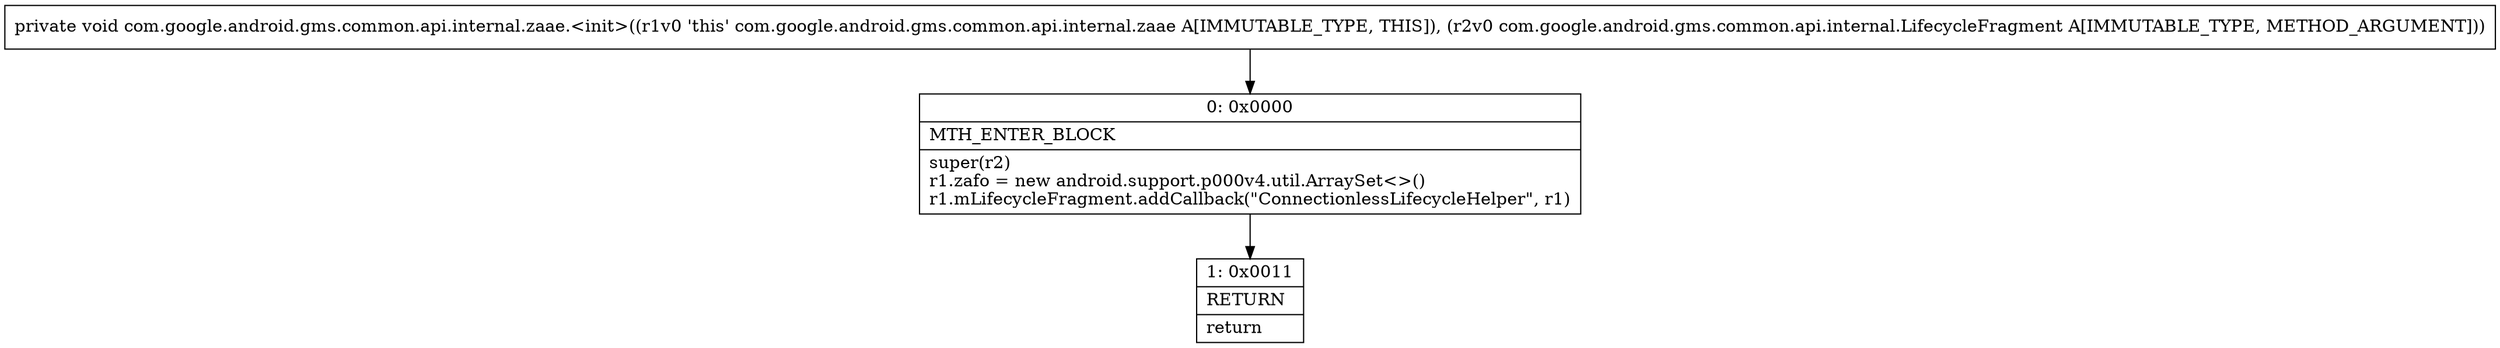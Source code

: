 digraph "CFG forcom.google.android.gms.common.api.internal.zaae.\<init\>(Lcom\/google\/android\/gms\/common\/api\/internal\/LifecycleFragment;)V" {
Node_0 [shape=record,label="{0\:\ 0x0000|MTH_ENTER_BLOCK\l|super(r2)\lr1.zafo = new android.support.p000v4.util.ArraySet\<\>()\lr1.mLifecycleFragment.addCallback(\"ConnectionlessLifecycleHelper\", r1)\l}"];
Node_1 [shape=record,label="{1\:\ 0x0011|RETURN\l|return\l}"];
MethodNode[shape=record,label="{private void com.google.android.gms.common.api.internal.zaae.\<init\>((r1v0 'this' com.google.android.gms.common.api.internal.zaae A[IMMUTABLE_TYPE, THIS]), (r2v0 com.google.android.gms.common.api.internal.LifecycleFragment A[IMMUTABLE_TYPE, METHOD_ARGUMENT])) }"];
MethodNode -> Node_0;
Node_0 -> Node_1;
}

